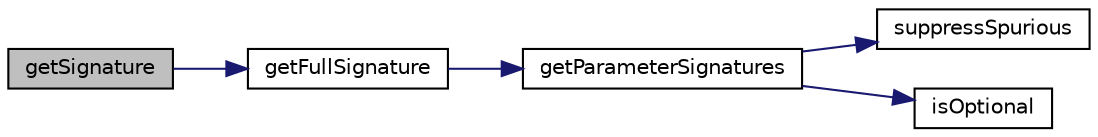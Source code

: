 digraph "getSignature"
{
  edge [fontname="Helvetica",fontsize="10",labelfontname="Helvetica",labelfontsize="10"];
  node [fontname="Helvetica",fontsize="10",shape=record];
  rankdir="LR";
  Node1 [label="getSignature",height=0.2,width=0.4,color="black", fillcolor="grey75", style="filled" fontcolor="black"];
  Node1 -> Node2 [color="midnightblue",fontsize="10",style="solid",fontname="Helvetica"];
  Node2 [label="getFullSignature",height=0.2,width=0.4,color="black", fillcolor="white", style="filled",URL="$class_simple_reflection.html#a9e5b6d7167aa8683be7e3d79fbe55910"];
  Node2 -> Node3 [color="midnightblue",fontsize="10",style="solid",fontname="Helvetica"];
  Node3 [label="getParameterSignatures",height=0.2,width=0.4,color="black", fillcolor="white", style="filled",URL="$class_simple_reflection.html#a903af6640da9d6a0648b6ca7fb88493e"];
  Node3 -> Node4 [color="midnightblue",fontsize="10",style="solid",fontname="Helvetica"];
  Node4 [label="suppressSpurious",height=0.2,width=0.4,color="black", fillcolor="white", style="filled",URL="$class_simple_reflection.html#a298ea36759cc594799eece833f5c6a83"];
  Node3 -> Node5 [color="midnightblue",fontsize="10",style="solid",fontname="Helvetica"];
  Node5 [label="isOptional",height=0.2,width=0.4,color="black", fillcolor="white", style="filled",URL="$class_simple_reflection.html#a70f835daa8a93b945195e6403bfcc155"];
}

